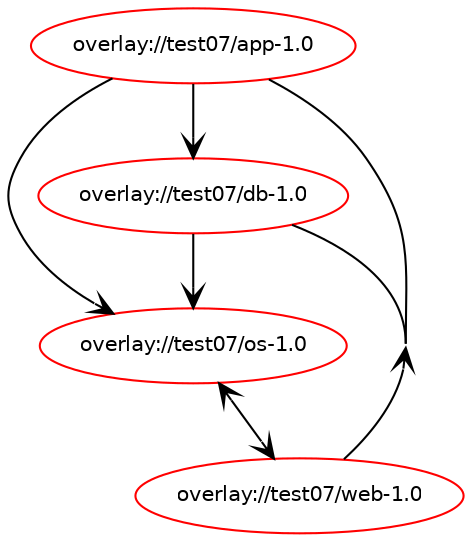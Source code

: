 digraph prolog {

newrank=true;
concentrate=true;
compound=true;
graph [rankdir=TD];#, ranksep=2.5, nodesep=0.2];
edge  [arrowhead=vee];
node  [fontname=Helvetica,fontsize=10];

"overlay://test07/app-1.0" [color=red, href="../test07/app-1.0-rdepend.svg"];
"overlay://test07/app-1.0" -> "overlay://test07/db-1.0"
"overlay://test07/app-1.0" -> "overlay://test07/os-1.0"
"overlay://test07/db-1.0" [color=red, href="../test07/db-1.0-rdepend.svg"];
"overlay://test07/db-1.0" -> "overlay://test07/os-1.0"
"overlay://test07/os-1.0" [color=red, href="../test07/os-1.0-rdepend.svg"];
"overlay://test07/os-1.0" -> "overlay://test07/web-1.0"
"overlay://test07/web-1.0" [color=red, href="../test07/web-1.0-rdepend.svg"];
"overlay://test07/web-1.0" -> "overlay://test07/app-1.0"
"overlay://test07/web-1.0" -> "overlay://test07/db-1.0"
"overlay://test07/web-1.0" -> "overlay://test07/os-1.0"
}
